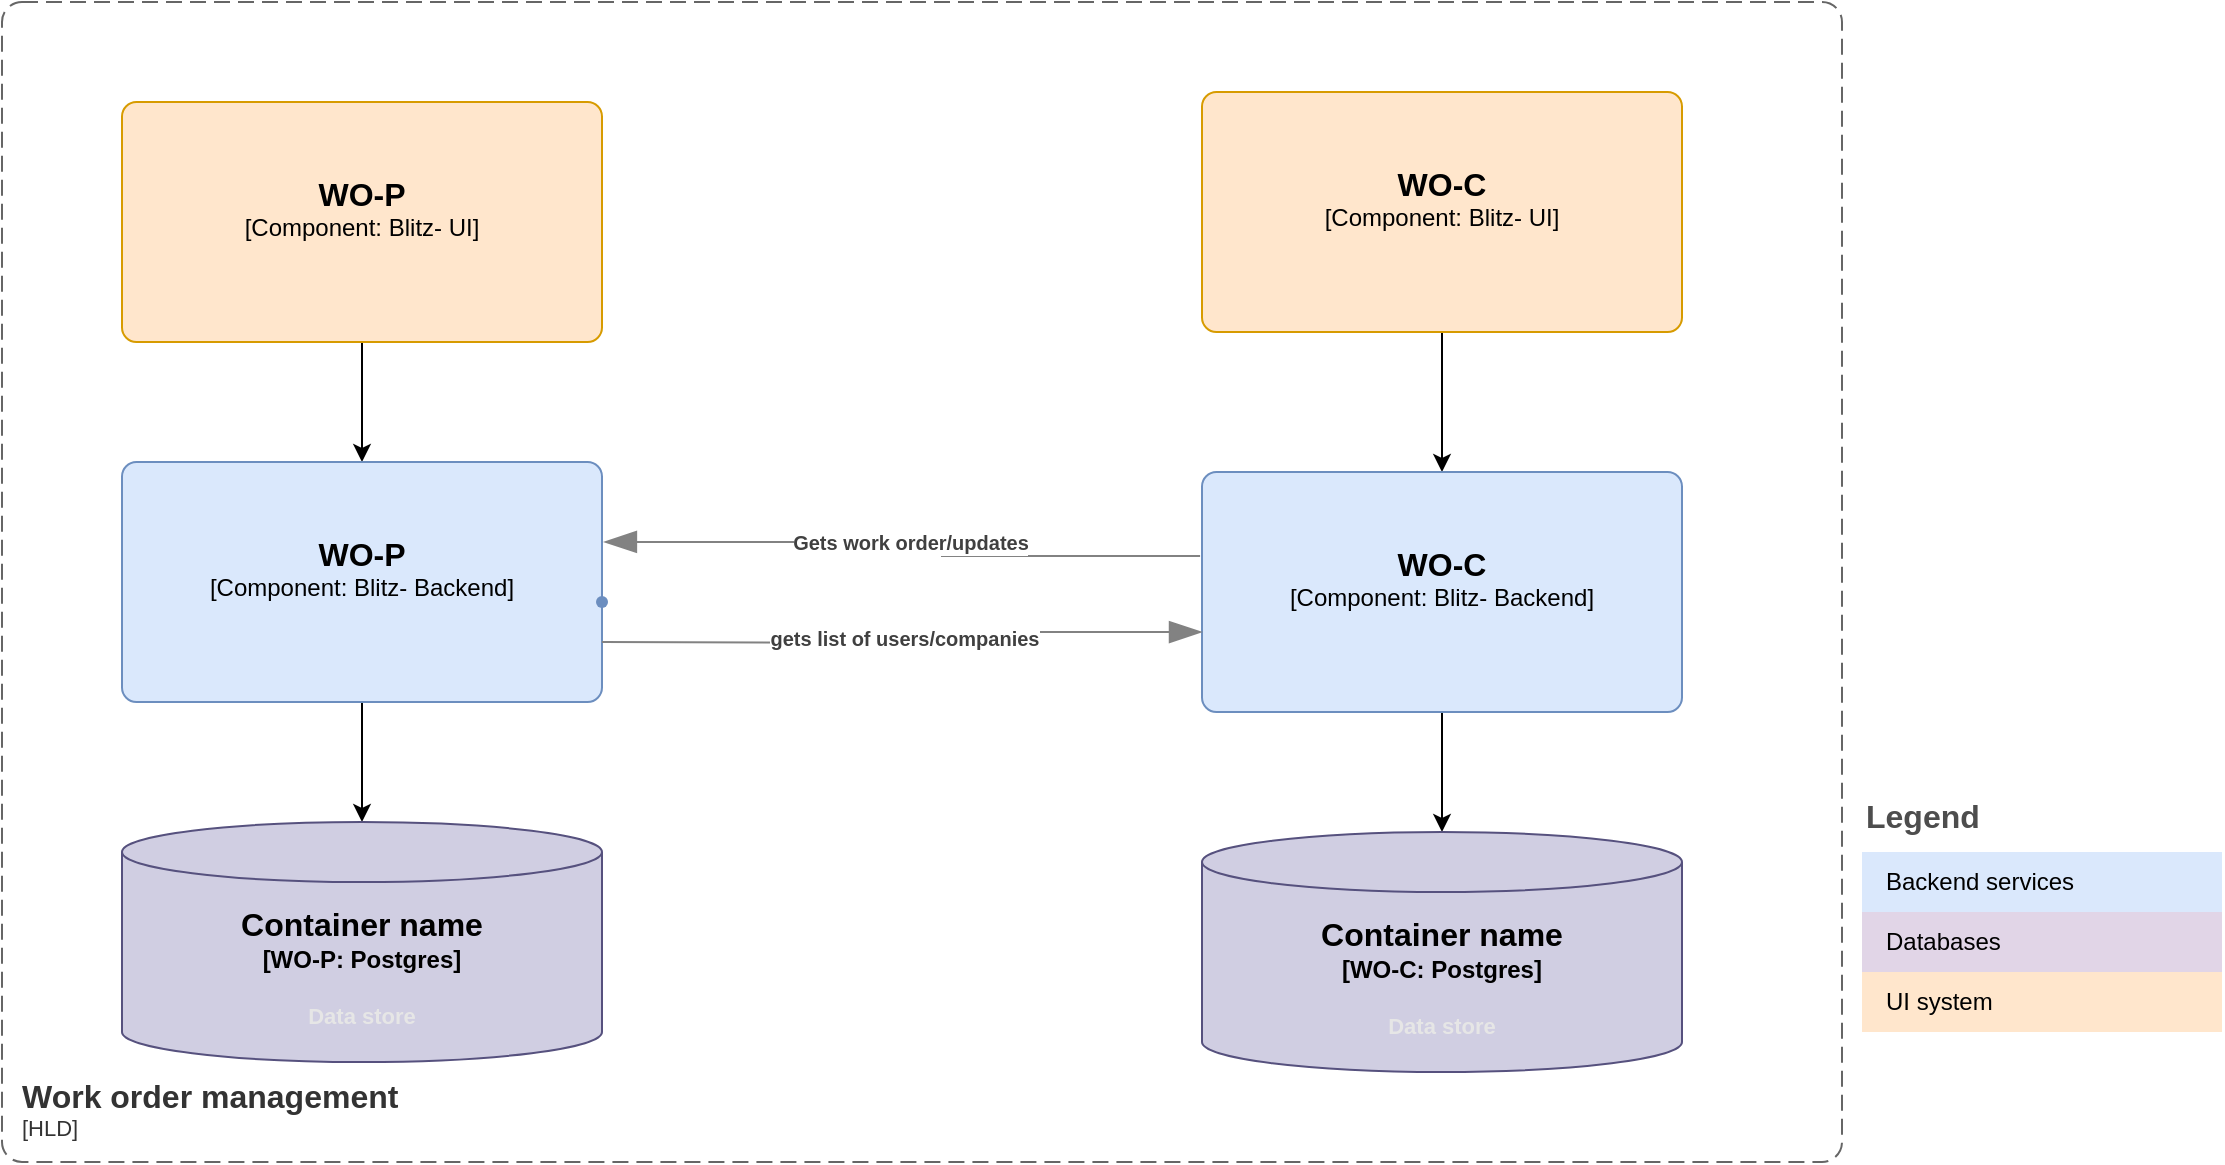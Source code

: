 <mxfile version="15.5.9" type="github">
  <diagram id="qEp-nH4SQyB2J-0YrhKX" name="Page-1">
    <mxGraphModel dx="2253" dy="804" grid="1" gridSize="10" guides="1" tooltips="1" connect="1" arrows="1" fold="1" page="1" pageScale="1" pageWidth="827" pageHeight="1169" math="0" shadow="0">
      <root>
        <mxCell id="0" />
        <mxCell id="1" parent="0" />
        <object placeholders="1" c4Name="Work order management" c4Type="ContainerScopeBoundary" c4Application="HLD" label="&lt;font style=&quot;font-size: 16px&quot;&gt;&lt;b&gt;&lt;div style=&quot;text-align: left&quot;&gt;%c4Name%&lt;/div&gt;&lt;/b&gt;&lt;/font&gt;&lt;div style=&quot;text-align: left&quot;&gt;[%c4Application%]&lt;/div&gt;" id="rlUahcOu0IsZyFVHJ-g2-2">
          <mxCell style="rounded=1;fontSize=11;whiteSpace=wrap;html=1;dashed=1;arcSize=20;fillColor=none;strokeColor=#666666;fontColor=#333333;labelBackgroundColor=none;align=left;verticalAlign=bottom;labelBorderColor=none;spacingTop=0;spacing=10;dashPattern=8 4;metaEdit=1;rotatable=0;perimeter=rectanglePerimeter;noLabel=0;labelPadding=0;allowArrows=0;connectable=0;expand=0;recursiveResize=0;editable=1;pointerEvents=0;absoluteArcSize=1;metaData={&quot;c4Type&quot;:{&quot;editable&quot;:false}};points=[[0.25,0,0],[0.5,0,0],[0.75,0,0],[1,0.25,0],[1,0.5,0],[1,0.75,0],[0.75,1,0],[0.5,1,0],[0.25,1,0],[0,0.75,0],[0,0.5,0],[0,0.25,0]];" parent="1" vertex="1">
            <mxGeometry x="-270" y="140" width="920" height="580" as="geometry" />
          </mxCell>
        </object>
        <mxCell id="rlUahcOu0IsZyFVHJ-g2-9" value="" style="edgeStyle=orthogonalEdgeStyle;rounded=0;orthogonalLoop=1;jettySize=auto;html=1;" parent="1" source="rlUahcOu0IsZyFVHJ-g2-3" target="rlUahcOu0IsZyFVHJ-g2-5" edge="1">
          <mxGeometry relative="1" as="geometry" />
        </mxCell>
        <object placeholders="1" c4Name="WO-P" c4Type="Component" c4Technology="Blitz- UI" c4Description=" " label="&lt;font style=&quot;font-size: 16px&quot;&gt;&lt;b&gt;%c4Name%&lt;/b&gt;&lt;/font&gt;&lt;div&gt;[%c4Type%: %c4Technology%]&lt;/div&gt;&lt;br&gt;&lt;div&gt;&lt;font style=&quot;font-size: 11px&quot;&gt;%c4Description%&lt;/font&gt;&lt;/div&gt;" id="rlUahcOu0IsZyFVHJ-g2-3">
          <mxCell style="rounded=1;whiteSpace=wrap;html=1;labelBackgroundColor=none;fillColor=#ffe6cc;align=center;arcSize=6;strokeColor=#d79b00;metaEdit=1;metaData={&quot;c4Type&quot;:{&quot;editable&quot;:false}};resizable=0;points=[[0.25,0,0],[0.5,0,0],[0.75,0,0],[1,0.25,0],[1,0.5,0],[1,0.75,0],[0.75,1,0],[0.5,1,0],[0.25,1,0],[0,0.75,0],[0,0.5,0],[0,0.25,0]];" parent="1" vertex="1">
            <mxGeometry x="-210" y="190" width="240" height="120" as="geometry" />
          </mxCell>
        </object>
        <mxCell id="rlUahcOu0IsZyFVHJ-g2-11" value="" style="edgeStyle=orthogonalEdgeStyle;rounded=0;orthogonalLoop=1;jettySize=auto;html=1;" parent="1" source="rlUahcOu0IsZyFVHJ-g2-4" target="rlUahcOu0IsZyFVHJ-g2-7" edge="1">
          <mxGeometry relative="1" as="geometry" />
        </mxCell>
        <object placeholders="1" c4Name="WO-C" c4Type="Component" c4Technology="Blitz- UI" c4Description=" " label="&lt;font style=&quot;font-size: 16px&quot;&gt;&lt;b&gt;%c4Name%&lt;/b&gt;&lt;/font&gt;&lt;div&gt;[%c4Type%: %c4Technology%]&lt;/div&gt;&lt;br&gt;&lt;div&gt;&lt;font style=&quot;font-size: 11px&quot;&gt;%c4Description%&lt;/font&gt;&lt;/div&gt;" id="rlUahcOu0IsZyFVHJ-g2-4">
          <mxCell style="rounded=1;whiteSpace=wrap;html=1;labelBackgroundColor=none;fillColor=#ffe6cc;align=center;arcSize=6;strokeColor=#d79b00;metaEdit=1;metaData={&quot;c4Type&quot;:{&quot;editable&quot;:false}};resizable=0;points=[[0.25,0,0],[0.5,0,0],[0.75,0,0],[1,0.25,0],[1,0.5,0],[1,0.75,0],[0.75,1,0],[0.5,1,0],[0.25,1,0],[0,0.75,0],[0,0.5,0],[0,0.25,0]];" parent="1" vertex="1">
            <mxGeometry x="330" y="185" width="240" height="120" as="geometry" />
          </mxCell>
        </object>
        <mxCell id="rlUahcOu0IsZyFVHJ-g2-10" value="" style="edgeStyle=orthogonalEdgeStyle;rounded=0;orthogonalLoop=1;jettySize=auto;html=1;" parent="1" source="rlUahcOu0IsZyFVHJ-g2-5" target="rlUahcOu0IsZyFVHJ-g2-6" edge="1">
          <mxGeometry relative="1" as="geometry" />
        </mxCell>
        <object placeholders="1" c4Name="WO-P" c4Type="Component" c4Technology="Blitz- Backend" c4Description=" " label="&lt;font style=&quot;font-size: 16px&quot;&gt;&lt;b&gt;%c4Name%&lt;/b&gt;&lt;/font&gt;&lt;div&gt;[%c4Type%: %c4Technology%]&lt;/div&gt;&lt;br&gt;&lt;div&gt;&lt;font style=&quot;font-size: 11px&quot;&gt;%c4Description%&lt;/font&gt;&lt;/div&gt;" id="rlUahcOu0IsZyFVHJ-g2-5">
          <mxCell style="rounded=1;whiteSpace=wrap;html=1;labelBackgroundColor=none;fillColor=#dae8fc;align=center;arcSize=6;strokeColor=#6c8ebf;metaEdit=1;metaData={&quot;c4Type&quot;:{&quot;editable&quot;:false}};resizable=0;points=[[0.25,0,0],[0.5,0,0],[0.75,0,0],[1,0.25,0],[1,0.5,0],[1,0.75,0],[0.75,1,0],[0.5,1,0],[0.25,1,0],[0,0.75,0],[0,0.5,0],[0,0.25,0]];" parent="1" vertex="1">
            <mxGeometry x="-210" y="370" width="240" height="120" as="geometry" />
          </mxCell>
        </object>
        <object placeholders="1" c4Type="Container name" c4Container="WO-P" c4Technology="Postgres" c4Description="Data store" label="&lt;font style=&quot;font-size: 16px&quot;&gt;&lt;b&gt;%c4Type%&lt;/font&gt;&lt;div&gt;[%c4Container%:&amp;nbsp;%c4Technology%]&lt;/div&gt;&lt;br&gt;&lt;div&gt;&lt;font style=&quot;font-size: 11px&quot;&gt;&lt;font color=&quot;#E6E6E6&quot;&gt;%c4Description%&lt;/font&gt;&lt;/div&gt;" id="rlUahcOu0IsZyFVHJ-g2-6">
          <mxCell style="shape=cylinder3;size=15;whiteSpace=wrap;html=1;boundedLbl=1;rounded=0;labelBackgroundColor=none;fillColor=#d0cee2;fontSize=12;align=center;strokeColor=#56517e;metaEdit=1;points=[[0.5,0,0],[1,0.25,0],[1,0.5,0],[1,0.75,0],[0.5,1,0],[0,0.75,0],[0,0.5,0],[0,0.25,0]];metaData={&quot;c4Type&quot;:{&quot;editable&quot;:false}};resizable=0;" parent="1" vertex="1">
            <mxGeometry x="-210" y="550" width="240" height="120" as="geometry" />
          </mxCell>
        </object>
        <mxCell id="rlUahcOu0IsZyFVHJ-g2-12" value="" style="edgeStyle=orthogonalEdgeStyle;rounded=0;orthogonalLoop=1;jettySize=auto;html=1;" parent="1" source="rlUahcOu0IsZyFVHJ-g2-7" target="rlUahcOu0IsZyFVHJ-g2-8" edge="1">
          <mxGeometry relative="1" as="geometry" />
        </mxCell>
        <object placeholders="1" c4Name="WO-C" c4Type="Component" c4Technology="Blitz- Backend" c4Description=" " label="&lt;font style=&quot;font-size: 16px&quot;&gt;&lt;b&gt;%c4Name%&lt;/b&gt;&lt;/font&gt;&lt;div&gt;[%c4Type%: %c4Technology%]&lt;/div&gt;&lt;br&gt;&lt;div&gt;&lt;font style=&quot;font-size: 11px&quot;&gt;%c4Description%&lt;/font&gt;&lt;/div&gt;" id="rlUahcOu0IsZyFVHJ-g2-7">
          <mxCell style="rounded=1;whiteSpace=wrap;html=1;labelBackgroundColor=none;fillColor=#dae8fc;align=center;arcSize=6;strokeColor=#6c8ebf;metaEdit=1;metaData={&quot;c4Type&quot;:{&quot;editable&quot;:false}};resizable=0;points=[[0.25,0,0],[0.5,0,0],[0.75,0,0],[1,0.25,0],[1,0.5,0],[1,0.75,0],[0.75,1,0],[0.5,1,0],[0.25,1,0],[0,0.75,0],[0,0.5,0],[0,0.25,0]];" parent="1" vertex="1">
            <mxGeometry x="330" y="375" width="240" height="120" as="geometry" />
          </mxCell>
        </object>
        <object placeholders="1" c4Type="Container name" c4Container="WO-C" c4Technology="Postgres" c4Description="Data store" label="&lt;font style=&quot;font-size: 16px&quot;&gt;&lt;b&gt;%c4Type%&lt;/font&gt;&lt;div&gt;[%c4Container%:&amp;nbsp;%c4Technology%]&lt;/div&gt;&lt;br&gt;&lt;div&gt;&lt;font style=&quot;font-size: 11px&quot;&gt;&lt;font color=&quot;#E6E6E6&quot;&gt;%c4Description%&lt;/font&gt;&lt;/div&gt;" id="rlUahcOu0IsZyFVHJ-g2-8">
          <mxCell style="shape=cylinder3;size=15;whiteSpace=wrap;html=1;boundedLbl=1;rounded=0;labelBackgroundColor=none;fillColor=#d0cee2;fontSize=12;align=center;strokeColor=#56517e;metaEdit=1;points=[[0.5,0,0],[1,0.25,0],[1,0.5,0],[1,0.75,0],[0.5,1,0],[0,0.75,0],[0,0.5,0],[0,0.25,0]];metaData={&quot;c4Type&quot;:{&quot;editable&quot;:false}};resizable=0;" parent="1" vertex="1">
            <mxGeometry x="330" y="555" width="240" height="120" as="geometry" />
          </mxCell>
        </object>
        <mxCell id="rlUahcOu0IsZyFVHJ-g2-13" value="" style="shape=waypoint;size=6;pointerEvents=1;points=[];fillColor=#dae8fc;resizable=0;rotatable=0;perimeter=centerPerimeter;snapToPoint=1;rounded=1;strokeColor=#6c8ebf;arcSize=6;" parent="1" vertex="1">
          <mxGeometry x="10" y="420" width="40" height="40" as="geometry" />
        </mxCell>
        <object placeholders="1" c4Description="gets list of users/companies" label="&lt;div style=&quot;text-align: left&quot;&gt;&lt;div style=&quot;text-align: center&quot;&gt;&lt;b&gt;%c4Description%&lt;/b&gt;&lt;/div&gt;" id="rlUahcOu0IsZyFVHJ-g2-15">
          <mxCell style="endArrow=blockThin;html=1;fontSize=10;fontColor=#404040;strokeWidth=1;endFill=1;strokeColor=#828282;elbow=vertical;metaEdit=1;endSize=14;startSize=14;jumpStyle=arc;jumpSize=16;rounded=0;edgeStyle=orthogonalEdgeStyle;entryX=0;entryY=0.667;entryDx=0;entryDy=0;entryPerimeter=0;" parent="1" target="rlUahcOu0IsZyFVHJ-g2-7" edge="1">
            <mxGeometry width="240" relative="1" as="geometry">
              <mxPoint x="30" y="460" as="sourcePoint" />
              <mxPoint x="530" y="460" as="targetPoint" />
            </mxGeometry>
          </mxCell>
        </object>
        <object placeholders="1" c4Description="Gets work order/updates" label="&lt;div style=&quot;text-align: left&quot;&gt;&lt;div style=&quot;text-align: center&quot;&gt;&lt;b&gt;%c4Description%&lt;/b&gt;&lt;/div&gt;" id="rlUahcOu0IsZyFVHJ-g2-17">
          <mxCell style="endArrow=blockThin;html=1;fontSize=10;fontColor=#404040;strokeWidth=1;endFill=1;strokeColor=#828282;elbow=vertical;metaEdit=1;endSize=14;startSize=14;jumpStyle=arc;jumpSize=16;rounded=0;edgeStyle=orthogonalEdgeStyle;exitX=-0.004;exitY=0.35;exitDx=0;exitDy=0;exitPerimeter=0;entryX=1.004;entryY=0.333;entryDx=0;entryDy=0;entryPerimeter=0;" parent="1" source="rlUahcOu0IsZyFVHJ-g2-7" target="rlUahcOu0IsZyFVHJ-g2-5" edge="1">
            <mxGeometry width="240" relative="1" as="geometry">
              <mxPoint x="320" y="420" as="sourcePoint" />
              <mxPoint x="40" y="410" as="targetPoint" />
              <Array as="points">
                <mxPoint x="200" y="417" />
                <mxPoint x="200" y="410" />
              </Array>
            </mxGeometry>
          </mxCell>
        </object>
        <mxCell id="rlUahcOu0IsZyFVHJ-g2-18" value="Legend" style="align=left;fontSize=16;fontStyle=1;strokeColor=none;fillColor=none;fontColor=#4D4D4D;spacingTop=-8;resizable=0;" parent="1" vertex="1">
          <mxGeometry x="660" y="535" width="180" height="30" as="geometry" />
        </mxCell>
        <mxCell id="rlUahcOu0IsZyFVHJ-g2-19" value="" style="shape=table;html=1;whiteSpace=wrap;startSize=0;container=1;collapsible=0;childLayout=tableLayout;fillColor=none;align=left;spacingLeft=10;strokeColor=none;rounded=1;arcSize=11;fontColor=#FFFFFF;metaData={&quot;c4Type&quot;:{&quot;editable&quot;:false}};resizable=0;points=[[0.25,0,0],[0.5,0,0],[0.75,0,0],[1,0.25,0],[1,0.5,0],[1,0.75,0],[0.75,1,0],[0.5,1,0],[0.25,1,0],[0,0.75,0],[0,0.5,0],[0,0.25,0]];" parent="1" vertex="1">
          <mxGeometry x="660" y="565" width="180" height="90" as="geometry" />
        </mxCell>
        <mxCell id="rlUahcOu0IsZyFVHJ-g2-20" value="Backend services" style="shape=partialRectangle;html=1;whiteSpace=wrap;connectable=0;fillColor=#dae8fc;top=0;left=0;bottom=0;right=0;overflow=hidden;pointerEvents=1;align=left;spacingLeft=10;strokeColor=#6c8ebf;" parent="rlUahcOu0IsZyFVHJ-g2-19" vertex="1">
          <mxGeometry width="180" height="30" as="geometry" />
        </mxCell>
        <mxCell id="rlUahcOu0IsZyFVHJ-g2-21" value="Databases" style="shape=partialRectangle;html=1;whiteSpace=wrap;connectable=0;fillColor=#e1d5e7;top=0;left=0;bottom=0;right=0;overflow=hidden;pointerEvents=1;align=left;spacingLeft=10;strokeColor=#9673a6;" parent="rlUahcOu0IsZyFVHJ-g2-19" vertex="1">
          <mxGeometry y="30" width="180" height="30" as="geometry" />
        </mxCell>
        <mxCell id="rlUahcOu0IsZyFVHJ-g2-22" value="UI system" style="shape=partialRectangle;html=1;whiteSpace=wrap;connectable=0;fillColor=#ffe6cc;top=0;left=0;bottom=0;right=0;overflow=hidden;pointerEvents=1;align=left;spacingLeft=10;strokeColor=#d79b00;" parent="rlUahcOu0IsZyFVHJ-g2-19" vertex="1">
          <mxGeometry y="60" width="180" height="30" as="geometry" />
        </mxCell>
      </root>
    </mxGraphModel>
  </diagram>
</mxfile>
